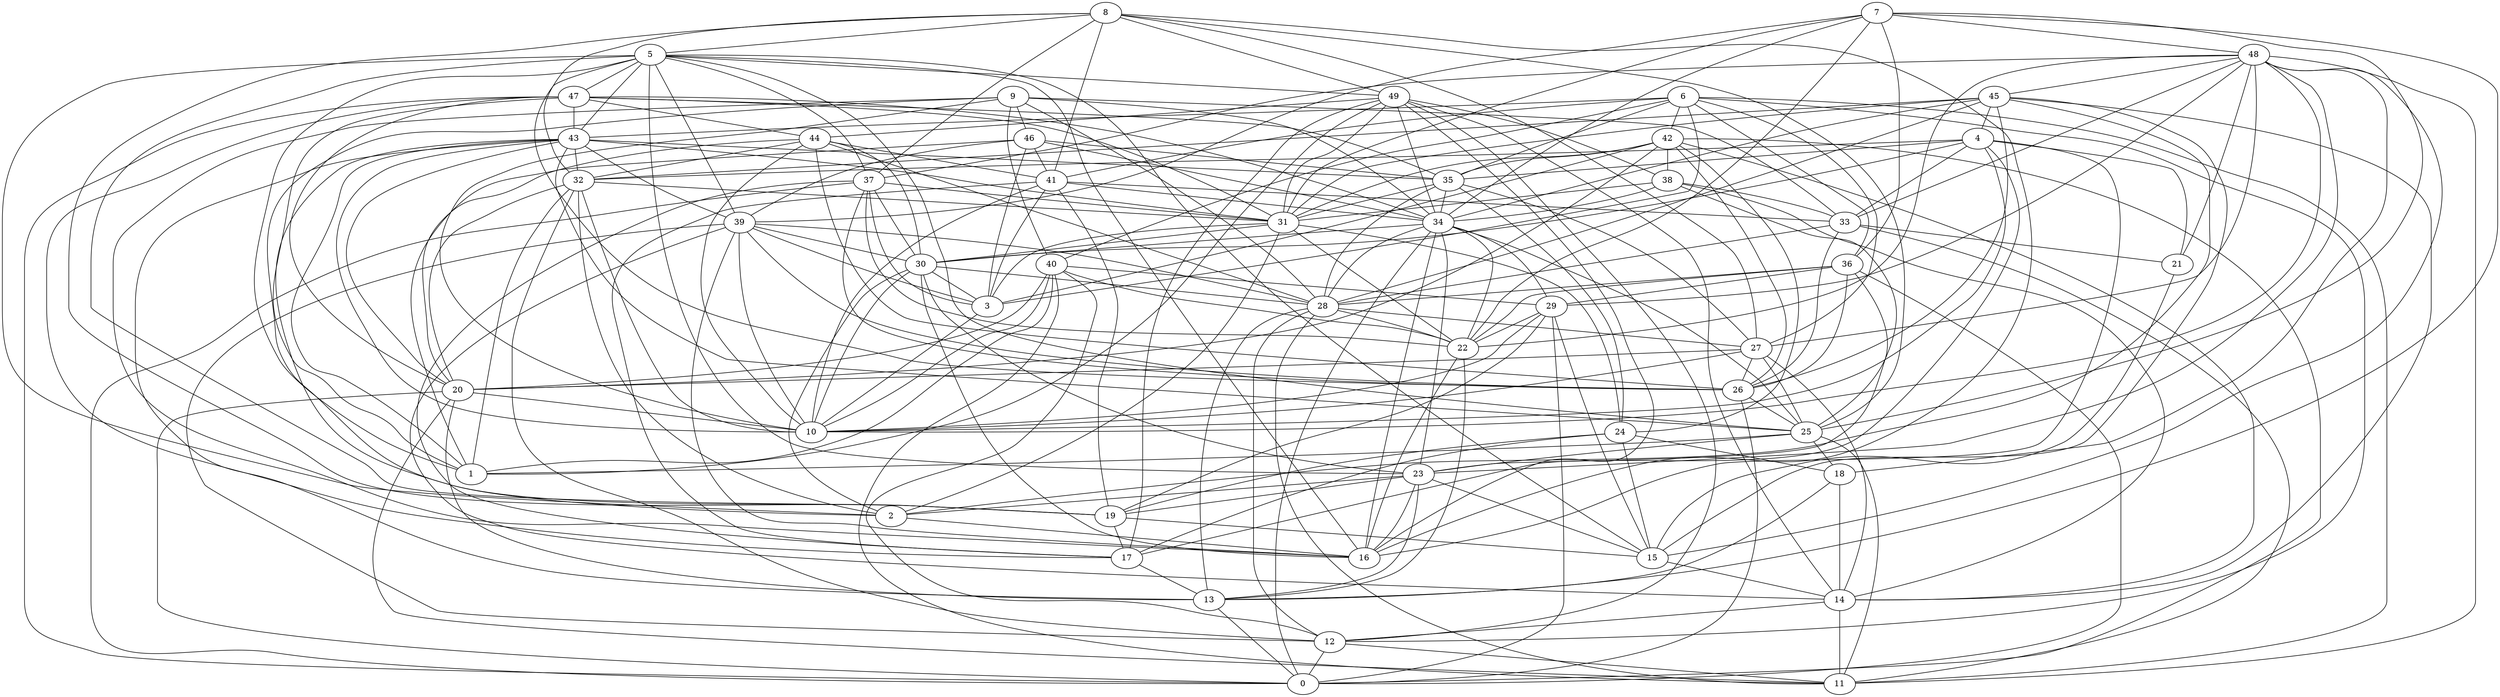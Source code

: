digraph GG_graph {

subgraph G_graph {
edge [color = black]
"43" -> "10" [dir = none]
"43" -> "39" [dir = none]
"43" -> "1" [dir = none]
"18" -> "14" [dir = none]
"29" -> "19" [dir = none]
"20" -> "0" [dir = none]
"20" -> "10" [dir = none]
"20" -> "13" [dir = none]
"46" -> "35" [dir = none]
"46" -> "41" [dir = none]
"46" -> "34" [dir = none]
"46" -> "39" [dir = none]
"47" -> "1" [dir = none]
"47" -> "17" [dir = none]
"47" -> "20" [dir = none]
"47" -> "34" [dir = none]
"47" -> "0" [dir = none]
"47" -> "43" [dir = none]
"19" -> "17" [dir = none]
"8" -> "49" [dir = none]
"8" -> "41" [dir = none]
"8" -> "5" [dir = none]
"8" -> "25" [dir = none]
"8" -> "16" [dir = none]
"8" -> "19" [dir = none]
"38" -> "25" [dir = none]
"38" -> "33" [dir = none]
"38" -> "31" [dir = none]
"38" -> "34" [dir = none]
"38" -> "14" [dir = none]
"5" -> "1" [dir = none]
"5" -> "43" [dir = none]
"5" -> "39" [dir = none]
"5" -> "26" [dir = none]
"5" -> "19" [dir = none]
"5" -> "15" [dir = none]
"5" -> "25" [dir = none]
"5" -> "23" [dir = none]
"25" -> "1" [dir = none]
"25" -> "18" [dir = none]
"25" -> "23" [dir = none]
"25" -> "11" [dir = none]
"2" -> "16" [dir = none]
"48" -> "18" [dir = none]
"48" -> "15" [dir = none]
"48" -> "29" [dir = none]
"48" -> "10" [dir = none]
"48" -> "22" [dir = none]
"48" -> "23" [dir = none]
"48" -> "37" [dir = none]
"48" -> "21" [dir = none]
"48" -> "11" [dir = none]
"48" -> "45" [dir = none]
"48" -> "33" [dir = none]
"37" -> "26" [dir = none]
"37" -> "30" [dir = none]
"37" -> "22" [dir = none]
"37" -> "17" [dir = none]
"37" -> "31" [dir = none]
"9" -> "28" [dir = none]
"9" -> "40" [dir = none]
"9" -> "33" [dir = none]
"22" -> "16" [dir = none]
"41" -> "34" [dir = none]
"41" -> "10" [dir = none]
"41" -> "17" [dir = none]
"28" -> "27" [dir = none]
"28" -> "13" [dir = none]
"28" -> "12" [dir = none]
"28" -> "11" [dir = none]
"28" -> "22" [dir = none]
"40" -> "11" [dir = none]
"40" -> "10" [dir = none]
"40" -> "12" [dir = none]
"40" -> "22" [dir = none]
"17" -> "13" [dir = none]
"7" -> "13" [dir = none]
"7" -> "31" [dir = none]
"7" -> "25" [dir = none]
"3" -> "10" [dir = none]
"6" -> "41" [dir = none]
"6" -> "40" [dir = none]
"6" -> "36" [dir = none]
"30" -> "2" [dir = none]
"30" -> "28" [dir = none]
"30" -> "23" [dir = none]
"30" -> "3" [dir = none]
"45" -> "32" [dir = none]
"45" -> "2" [dir = none]
"45" -> "14" [dir = none]
"45" -> "28" [dir = none]
"45" -> "15" [dir = none]
"33" -> "28" [dir = none]
"33" -> "21" [dir = none]
"12" -> "11" [dir = none]
"12" -> "0" [dir = none]
"44" -> "30" [dir = none]
"44" -> "41" [dir = none]
"44" -> "10" [dir = none]
"44" -> "26" [dir = none]
"23" -> "13" [dir = none]
"23" -> "2" [dir = none]
"42" -> "31" [dir = none]
"42" -> "26" [dir = none]
"42" -> "35" [dir = none]
"42" -> "24" [dir = none]
"49" -> "38" [dir = none]
"49" -> "12" [dir = none]
"49" -> "17" [dir = none]
"49" -> "31" [dir = none]
"49" -> "14" [dir = none]
"49" -> "34" [dir = none]
"14" -> "11" [dir = none]
"14" -> "12" [dir = none]
"34" -> "28" [dir = none]
"34" -> "25" [dir = none]
"34" -> "23" [dir = none]
"34" -> "22" [dir = none]
"34" -> "0" [dir = none]
"34" -> "29" [dir = none]
"31" -> "22" [dir = none]
"31" -> "24" [dir = none]
"31" -> "3" [dir = none]
"31" -> "2" [dir = none]
"24" -> "18" [dir = none]
"27" -> "20" [dir = none]
"27" -> "14" [dir = none]
"27" -> "10" [dir = none]
"35" -> "27" [dir = none]
"35" -> "34" [dir = none]
"26" -> "0" [dir = none]
"32" -> "12" [dir = none]
"32" -> "10" [dir = none]
"32" -> "1" [dir = none]
"4" -> "21" [dir = none]
"4" -> "33" [dir = none]
"4" -> "10" [dir = none]
"4" -> "32" [dir = none]
"39" -> "28" [dir = none]
"39" -> "12" [dir = none]
"39" -> "30" [dir = none]
"39" -> "26" [dir = none]
"39" -> "16" [dir = none]
"36" -> "28" [dir = none]
"36" -> "23" [dir = none]
"36" -> "22" [dir = none]
"36" -> "26" [dir = none]
"4" -> "30" [dir = none]
"39" -> "10" [dir = none]
"5" -> "16" [dir = none]
"40" -> "20" [dir = none]
"42" -> "38" [dir = none]
"49" -> "1" [dir = none]
"44" -> "32" [dir = none]
"47" -> "35" [dir = none]
"33" -> "11" [dir = none]
"32" -> "31" [dir = none]
"4" -> "35" [dir = none]
"6" -> "3" [dir = none]
"15" -> "14" [dir = none]
"7" -> "36" [dir = none]
"8" -> "37" [dir = none]
"39" -> "14" [dir = none]
"9" -> "46" [dir = none]
"29" -> "15" [dir = none]
"40" -> "1" [dir = none]
"22" -> "13" [dir = none]
"36" -> "0" [dir = none]
"24" -> "19" [dir = none]
"37" -> "3" [dir = none]
"36" -> "29" [dir = none]
"8" -> "27" [dir = none]
"24" -> "15" [dir = none]
"23" -> "19" [dir = none]
"6" -> "42" [dir = none]
"29" -> "22" [dir = none]
"26" -> "25" [dir = none]
"33" -> "26" [dir = none]
"42" -> "3" [dir = none]
"23" -> "15" [dir = none]
"23" -> "16" [dir = none]
"49" -> "44" [dir = none]
"44" -> "28" [dir = none]
"7" -> "22" [dir = none]
"43" -> "13" [dir = none]
"30" -> "10" [dir = none]
"7" -> "34" [dir = none]
"45" -> "34" [dir = none]
"45" -> "4" [dir = none]
"45" -> "31" [dir = none]
"21" -> "15" [dir = none]
"9" -> "10" [dir = none]
"6" -> "12" [dir = none]
"37" -> "0" [dir = none]
"4" -> "17" [dir = none]
"34" -> "30" [dir = none]
"43" -> "35" [dir = none]
"7" -> "39" [dir = none]
"5" -> "2" [dir = none]
"43" -> "25" [dir = none]
"30" -> "16" [dir = none]
"4" -> "16" [dir = none]
"7" -> "48" [dir = none]
"6" -> "43" [dir = none]
"13" -> "0" [dir = none]
"32" -> "2" [dir = none]
"43" -> "32" [dir = none]
"18" -> "13" [dir = none]
"45" -> "26" [dir = none]
"29" -> "0" [dir = none]
"5" -> "47" [dir = none]
"49" -> "16" [dir = none]
"35" -> "31" [dir = none]
"47" -> "44" [dir = none]
"43" -> "2" [dir = none]
"35" -> "24" [dir = none]
"41" -> "19" [dir = none]
"47" -> "31" [dir = none]
"42" -> "0" [dir = none]
"20" -> "11" [dir = none]
"46" -> "3" [dir = none]
"8" -> "32" [dir = none]
"27" -> "26" [dir = none]
"9" -> "16" [dir = none]
"42" -> "14" [dir = none]
"43" -> "31" [dir = none]
"42" -> "20" [dir = none]
"6" -> "11" [dir = none]
"19" -> "15" [dir = none]
"35" -> "28" [dir = none]
"32" -> "20" [dir = none]
"9" -> "34" [dir = none]
"29" -> "10" [dir = none]
"41" -> "33" [dir = none]
"6" -> "35" [dir = none]
"39" -> "3" [dir = none]
"9" -> "19" [dir = none]
"6" -> "27" [dir = none]
"44" -> "20" [dir = none]
"27" -> "25" [dir = none]
"40" -> "29" [dir = none]
"48" -> "27" [dir = none]
"5" -> "37" [dir = none]
"24" -> "17" [dir = none]
"34" -> "16" [dir = none]
"31" -> "30" [dir = none]
"5" -> "49" [dir = none]
"43" -> "20" [dir = none]
"46" -> "1" [dir = none]
"41" -> "3" [dir = none]
}

}

